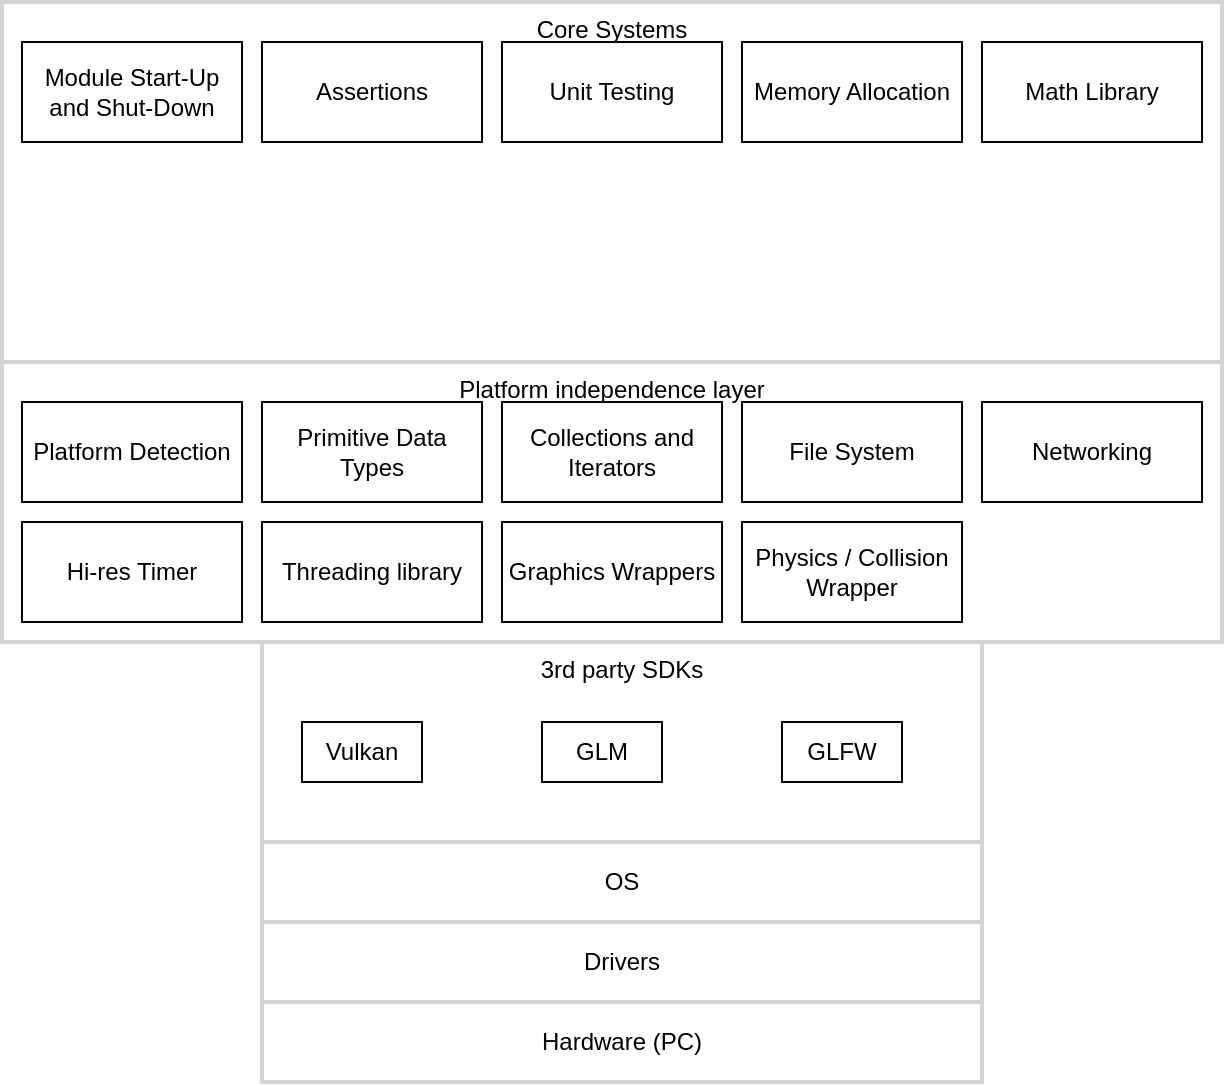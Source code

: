 <mxfile version="26.0.10">
  <diagram name="Page-1" id="lcol-WkiYcubR6pMRZF9">
    <mxGraphModel dx="1426" dy="1850" grid="1" gridSize="10" guides="1" tooltips="1" connect="1" arrows="1" fold="1" page="1" pageScale="1" pageWidth="827" pageHeight="1169" math="0" shadow="0">
      <root>
        <mxCell id="0" />
        <mxCell id="1" parent="0" />
        <mxCell id="JfCtXC9ldwo3T6GE9R7--1" value="Hardware (PC)" style="rounded=0;whiteSpace=wrap;html=1;fillColor=none;strokeColor=#d3d3d3;strokeWidth=2;" vertex="1" parent="1">
          <mxGeometry x="160" y="320" width="360" height="40" as="geometry" />
        </mxCell>
        <mxCell id="JfCtXC9ldwo3T6GE9R7--2" value="Drivers" style="rounded=0;whiteSpace=wrap;html=1;fillColor=none;strokeColor=#d3d3d3;strokeWidth=2;" vertex="1" parent="1">
          <mxGeometry x="160" y="280" width="360" height="40" as="geometry" />
        </mxCell>
        <mxCell id="JfCtXC9ldwo3T6GE9R7--3" value="OS" style="rounded=0;whiteSpace=wrap;html=1;fillColor=none;strokeColor=#d3d3d3;strokeWidth=2;" vertex="1" parent="1">
          <mxGeometry x="160" y="240" width="360" height="40" as="geometry" />
        </mxCell>
        <mxCell id="JfCtXC9ldwo3T6GE9R7--4" value="3rd party SDKs" style="rounded=0;whiteSpace=wrap;html=1;fillColor=none;strokeColor=#d3d3d3;strokeWidth=2;verticalAlign=top;" vertex="1" parent="1">
          <mxGeometry x="160" y="140" width="360" height="100" as="geometry" />
        </mxCell>
        <mxCell id="JfCtXC9ldwo3T6GE9R7--5" value="Vulkan" style="rounded=0;whiteSpace=wrap;html=1;" vertex="1" parent="1">
          <mxGeometry x="180" y="180" width="60" height="30" as="geometry" />
        </mxCell>
        <mxCell id="JfCtXC9ldwo3T6GE9R7--6" value="GLM" style="rounded=0;whiteSpace=wrap;html=1;" vertex="1" parent="1">
          <mxGeometry x="300" y="180" width="60" height="30" as="geometry" />
        </mxCell>
        <mxCell id="JfCtXC9ldwo3T6GE9R7--7" value="GLFW" style="rounded=0;whiteSpace=wrap;html=1;" vertex="1" parent="1">
          <mxGeometry x="420" y="180" width="60" height="30" as="geometry" />
        </mxCell>
        <mxCell id="JfCtXC9ldwo3T6GE9R7--8" value="Platform independence layer" style="rounded=0;whiteSpace=wrap;html=1;fillColor=none;strokeColor=#d3d3d3;strokeWidth=2;verticalAlign=top;" vertex="1" parent="1">
          <mxGeometry x="30" width="610" height="140" as="geometry" />
        </mxCell>
        <mxCell id="JfCtXC9ldwo3T6GE9R7--9" value="Primitive Data Types" style="rounded=0;whiteSpace=wrap;html=1;" vertex="1" parent="1">
          <mxGeometry x="160" y="20" width="110" height="50" as="geometry" />
        </mxCell>
        <mxCell id="JfCtXC9ldwo3T6GE9R7--10" value="Platform Detection" style="rounded=0;whiteSpace=wrap;html=1;" vertex="1" parent="1">
          <mxGeometry x="40" y="20" width="110" height="50" as="geometry" />
        </mxCell>
        <mxCell id="JfCtXC9ldwo3T6GE9R7--11" value="Collections and Iterators" style="rounded=0;whiteSpace=wrap;html=1;" vertex="1" parent="1">
          <mxGeometry x="280" y="20" width="110" height="50" as="geometry" />
        </mxCell>
        <mxCell id="JfCtXC9ldwo3T6GE9R7--13" value="&lt;div&gt;File System&lt;/div&gt;" style="rounded=0;whiteSpace=wrap;html=1;" vertex="1" parent="1">
          <mxGeometry x="400" y="20" width="110" height="50" as="geometry" />
        </mxCell>
        <mxCell id="JfCtXC9ldwo3T6GE9R7--14" value="&lt;div&gt;Networking&lt;br&gt;&lt;/div&gt;" style="rounded=0;whiteSpace=wrap;html=1;" vertex="1" parent="1">
          <mxGeometry x="520" y="20" width="110" height="50" as="geometry" />
        </mxCell>
        <mxCell id="JfCtXC9ldwo3T6GE9R7--15" value="Hi-res Timer" style="rounded=0;whiteSpace=wrap;html=1;" vertex="1" parent="1">
          <mxGeometry x="40" y="80" width="110" height="50" as="geometry" />
        </mxCell>
        <mxCell id="JfCtXC9ldwo3T6GE9R7--16" value="Threading library" style="rounded=0;whiteSpace=wrap;html=1;" vertex="1" parent="1">
          <mxGeometry x="160" y="80" width="110" height="50" as="geometry" />
        </mxCell>
        <mxCell id="JfCtXC9ldwo3T6GE9R7--17" value="Graphics Wrappers" style="rounded=0;whiteSpace=wrap;html=1;" vertex="1" parent="1">
          <mxGeometry x="280" y="80" width="110" height="50" as="geometry" />
        </mxCell>
        <mxCell id="JfCtXC9ldwo3T6GE9R7--18" value="Physics / Collision Wrapper" style="rounded=0;whiteSpace=wrap;html=1;" vertex="1" parent="1">
          <mxGeometry x="400" y="80" width="110" height="50" as="geometry" />
        </mxCell>
        <mxCell id="JfCtXC9ldwo3T6GE9R7--19" value="Core Systems" style="rounded=0;whiteSpace=wrap;html=1;fillColor=none;strokeColor=#d3d3d3;strokeWidth=2;verticalAlign=top;" vertex="1" parent="1">
          <mxGeometry x="30" y="-180" width="610" height="180" as="geometry" />
        </mxCell>
        <mxCell id="JfCtXC9ldwo3T6GE9R7--20" value="Module Start-Up and Shut-Down" style="rounded=0;whiteSpace=wrap;html=1;" vertex="1" parent="1">
          <mxGeometry x="40" y="-160" width="110" height="50" as="geometry" />
        </mxCell>
        <mxCell id="JfCtXC9ldwo3T6GE9R7--21" value="Assertions" style="rounded=0;whiteSpace=wrap;html=1;" vertex="1" parent="1">
          <mxGeometry x="160" y="-160" width="110" height="50" as="geometry" />
        </mxCell>
        <mxCell id="JfCtXC9ldwo3T6GE9R7--22" value="Unit Testing" style="rounded=0;whiteSpace=wrap;html=1;" vertex="1" parent="1">
          <mxGeometry x="280" y="-160" width="110" height="50" as="geometry" />
        </mxCell>
        <mxCell id="JfCtXC9ldwo3T6GE9R7--23" value="Memory Allocation" style="rounded=0;whiteSpace=wrap;html=1;" vertex="1" parent="1">
          <mxGeometry x="400" y="-160" width="110" height="50" as="geometry" />
        </mxCell>
        <mxCell id="JfCtXC9ldwo3T6GE9R7--24" value="Math Library" style="rounded=0;whiteSpace=wrap;html=1;" vertex="1" parent="1">
          <mxGeometry x="520" y="-160" width="110" height="50" as="geometry" />
        </mxCell>
      </root>
    </mxGraphModel>
  </diagram>
</mxfile>
